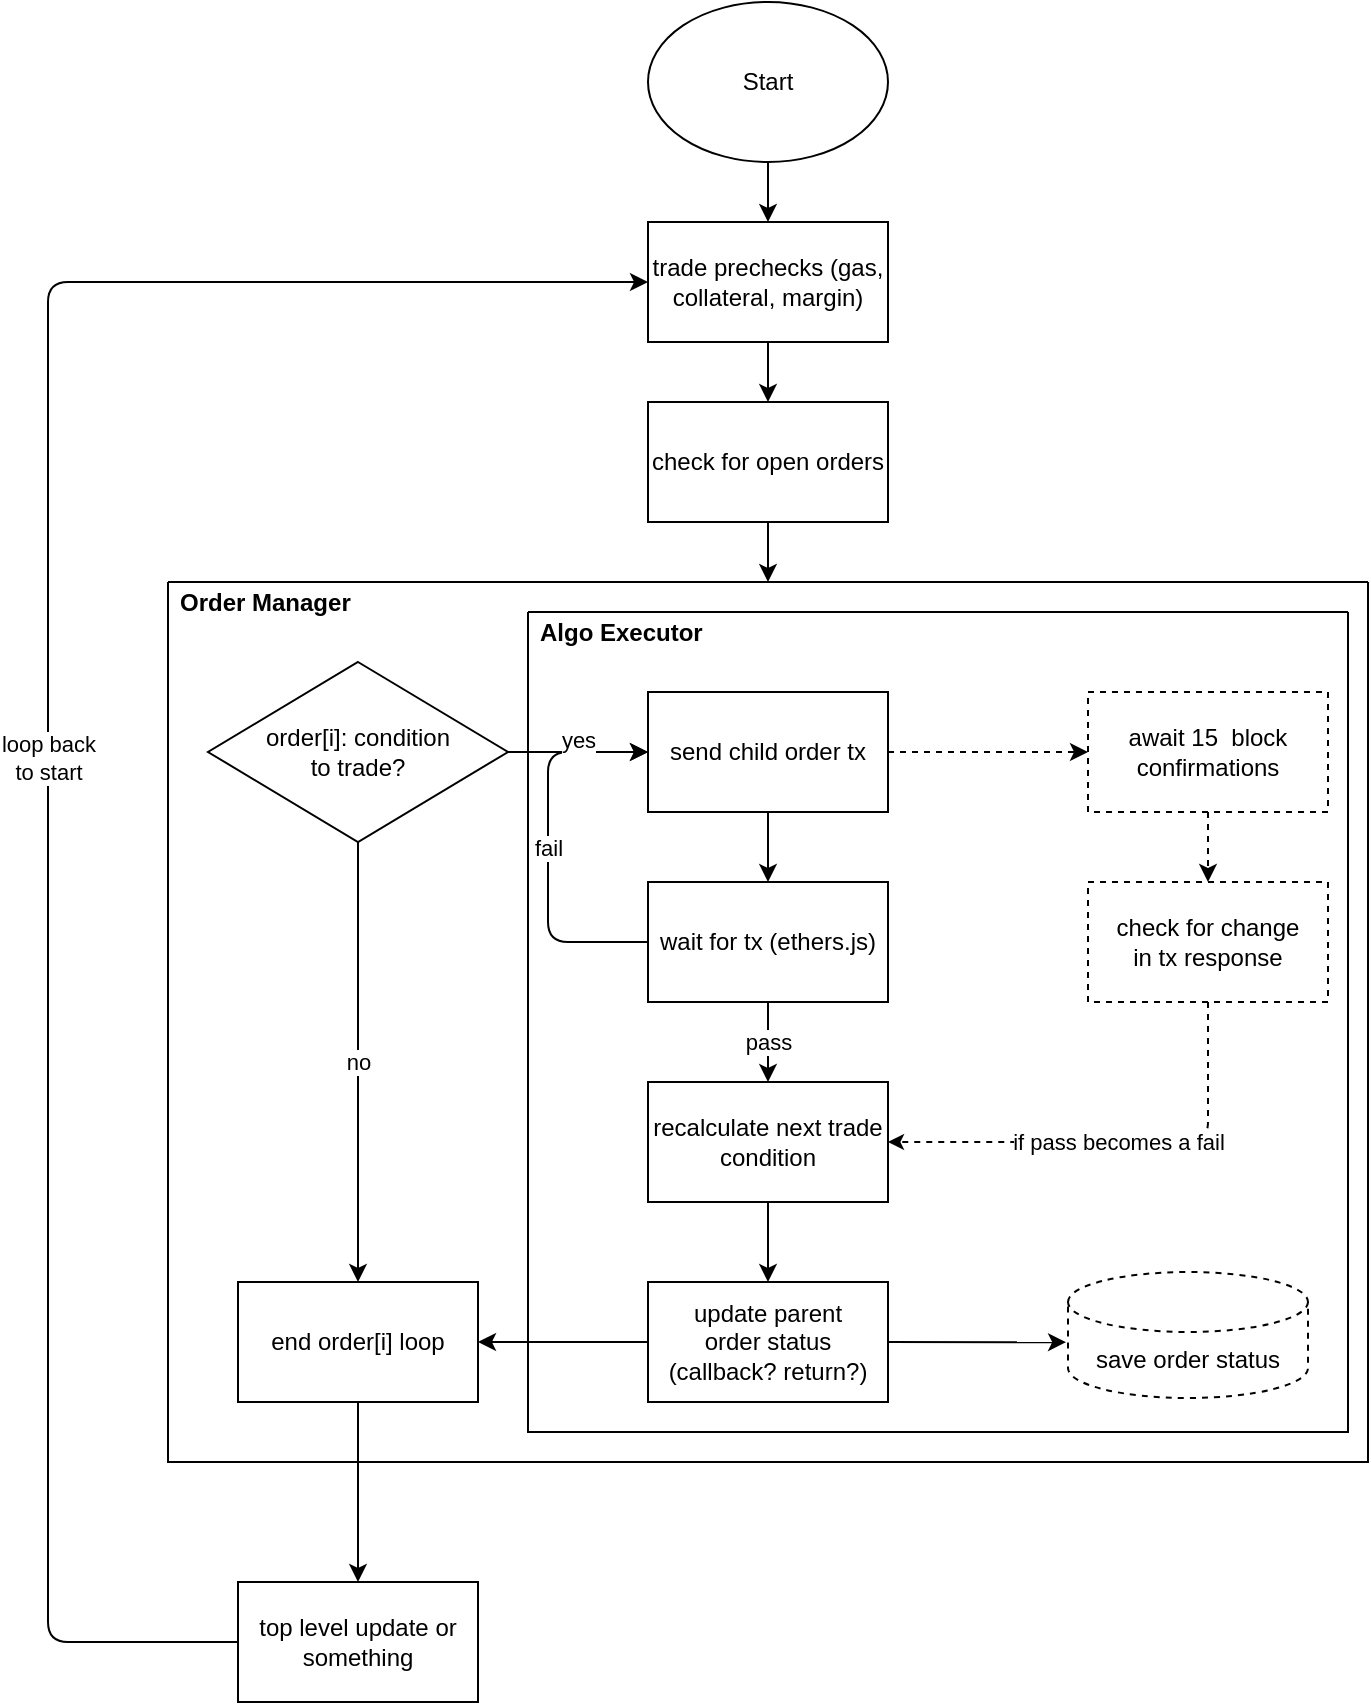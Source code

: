 <mxfile version="15.1.4" type="github">
  <diagram id="ZdmGk6IPYKaeDIPPrwFB" name="Page-1">
    <mxGraphModel dx="711" dy="381" grid="1" gridSize="10" guides="1" tooltips="1" connect="1" arrows="1" fold="1" page="1" pageScale="1" pageWidth="850" pageHeight="1100" math="0" shadow="0">
      <root>
        <mxCell id="0" />
        <mxCell id="1" parent="0" />
        <mxCell id="_0Pd_bxFQzBcdaT3m3x4-1" value="Start" style="ellipse;whiteSpace=wrap;html=1;" parent="1" vertex="1">
          <mxGeometry x="360" y="10" width="120" height="80" as="geometry" />
        </mxCell>
        <mxCell id="_0Pd_bxFQzBcdaT3m3x4-2" value="check for open orders" style="rounded=0;whiteSpace=wrap;html=1;" parent="1" vertex="1">
          <mxGeometry x="360" y="210" width="120" height="60" as="geometry" />
        </mxCell>
        <mxCell id="_0Pd_bxFQzBcdaT3m3x4-3" value="Order Manager" style="swimlane;startSize=0;align=left;spacingTop=19;glass=0;spacingLeft=4;" parent="1" vertex="1">
          <mxGeometry x="120" y="300" width="600" height="440" as="geometry" />
        </mxCell>
        <mxCell id="_0Pd_bxFQzBcdaT3m3x4-6" value="order[i]: condition &lt;br&gt;to trade?" style="rhombus;whiteSpace=wrap;html=1;" parent="_0Pd_bxFQzBcdaT3m3x4-3" vertex="1">
          <mxGeometry x="20" y="40" width="150" height="90" as="geometry" />
        </mxCell>
        <mxCell id="_0Pd_bxFQzBcdaT3m3x4-12" value="end order[i] loop" style="rounded=0;whiteSpace=wrap;html=1;glass=0;align=center;" parent="_0Pd_bxFQzBcdaT3m3x4-3" vertex="1">
          <mxGeometry x="35" y="350" width="120" height="60" as="geometry" />
        </mxCell>
        <mxCell id="_0Pd_bxFQzBcdaT3m3x4-27" value="no" style="endArrow=classic;html=1;entryX=0.5;entryY=0;entryDx=0;entryDy=0;exitX=0.5;exitY=1;exitDx=0;exitDy=0;" parent="_0Pd_bxFQzBcdaT3m3x4-3" source="_0Pd_bxFQzBcdaT3m3x4-6" target="_0Pd_bxFQzBcdaT3m3x4-12" edge="1">
          <mxGeometry width="50" height="50" relative="1" as="geometry">
            <mxPoint x="280" y="180" as="sourcePoint" />
            <mxPoint x="330" y="130" as="targetPoint" />
          </mxGeometry>
        </mxCell>
        <mxCell id="fV4Xxd_MAX1EYc8SzU0n-32" value="recalculate next trade condition" style="rounded=0;whiteSpace=wrap;html=1;glass=0;align=center;" vertex="1" parent="_0Pd_bxFQzBcdaT3m3x4-3">
          <mxGeometry x="240" y="250" width="120" height="60" as="geometry" />
        </mxCell>
        <mxCell id="fV4Xxd_MAX1EYc8SzU0n-34" value="update parent &lt;br&gt;order status (callback? return?)" style="rounded=0;whiteSpace=wrap;html=1;glass=0;align=center;" vertex="1" parent="_0Pd_bxFQzBcdaT3m3x4-3">
          <mxGeometry x="240" y="350" width="120" height="60" as="geometry" />
        </mxCell>
        <mxCell id="fV4Xxd_MAX1EYc8SzU0n-23" value="save order status" style="shape=cylinder3;whiteSpace=wrap;html=1;boundedLbl=1;backgroundOutline=1;size=15;glass=0;align=center;dashed=1;" vertex="1" parent="_0Pd_bxFQzBcdaT3m3x4-3">
          <mxGeometry x="450" y="345" width="120" height="63" as="geometry" />
        </mxCell>
        <mxCell id="fV4Xxd_MAX1EYc8SzU0n-35" value="" style="endArrow=classic;html=1;exitX=0.5;exitY=1;exitDx=0;exitDy=0;entryX=0.5;entryY=0;entryDx=0;entryDy=0;" edge="1" parent="_0Pd_bxFQzBcdaT3m3x4-3" source="fV4Xxd_MAX1EYc8SzU0n-32" target="fV4Xxd_MAX1EYc8SzU0n-34">
          <mxGeometry width="50" height="50" relative="1" as="geometry">
            <mxPoint x="280" y="330" as="sourcePoint" />
            <mxPoint x="300" y="350" as="targetPoint" />
          </mxGeometry>
        </mxCell>
        <mxCell id="fV4Xxd_MAX1EYc8SzU0n-37" value="" style="endArrow=classic;html=1;entryX=1;entryY=0.5;entryDx=0;entryDy=0;exitX=0;exitY=0.5;exitDx=0;exitDy=0;" edge="1" parent="_0Pd_bxFQzBcdaT3m3x4-3" source="fV4Xxd_MAX1EYc8SzU0n-34" target="_0Pd_bxFQzBcdaT3m3x4-12">
          <mxGeometry width="50" height="50" relative="1" as="geometry">
            <mxPoint x="280" y="330" as="sourcePoint" />
            <mxPoint x="330" y="280" as="targetPoint" />
          </mxGeometry>
        </mxCell>
        <mxCell id="fV4Xxd_MAX1EYc8SzU0n-38" value="" style="endArrow=classic;html=1;entryX=-0.008;entryY=0.557;entryDx=0;entryDy=0;entryPerimeter=0;exitX=1;exitY=0.5;exitDx=0;exitDy=0;" edge="1" parent="_0Pd_bxFQzBcdaT3m3x4-3" source="fV4Xxd_MAX1EYc8SzU0n-34" target="fV4Xxd_MAX1EYc8SzU0n-23">
          <mxGeometry width="50" height="50" relative="1" as="geometry">
            <mxPoint x="280" y="330" as="sourcePoint" />
            <mxPoint x="330" y="280" as="targetPoint" />
          </mxGeometry>
        </mxCell>
        <mxCell id="_0Pd_bxFQzBcdaT3m3x4-34" value="" style="endArrow=classic;html=1;entryX=0.5;entryY=0;entryDx=0;entryDy=0;exitX=0.5;exitY=1;exitDx=0;exitDy=0;" parent="1" source="_0Pd_bxFQzBcdaT3m3x4-2" target="_0Pd_bxFQzBcdaT3m3x4-3" edge="1">
          <mxGeometry width="50" height="50" relative="1" as="geometry">
            <mxPoint x="400" y="490" as="sourcePoint" />
            <mxPoint x="450" y="440" as="targetPoint" />
          </mxGeometry>
        </mxCell>
        <mxCell id="_0Pd_bxFQzBcdaT3m3x4-35" value="trade prechecks (gas, collateral, margin)" style="rounded=0;whiteSpace=wrap;html=1;" parent="1" vertex="1">
          <mxGeometry x="360" y="120" width="120" height="60" as="geometry" />
        </mxCell>
        <mxCell id="_0Pd_bxFQzBcdaT3m3x4-36" value="" style="endArrow=classic;html=1;entryX=0.5;entryY=0;entryDx=0;entryDy=0;exitX=0.5;exitY=1;exitDx=0;exitDy=0;" parent="1" source="_0Pd_bxFQzBcdaT3m3x4-35" target="_0Pd_bxFQzBcdaT3m3x4-2" edge="1">
          <mxGeometry width="50" height="50" relative="1" as="geometry">
            <mxPoint x="400" y="390" as="sourcePoint" />
            <mxPoint x="450" y="340" as="targetPoint" />
          </mxGeometry>
        </mxCell>
        <mxCell id="_0Pd_bxFQzBcdaT3m3x4-37" value="" style="endArrow=classic;html=1;entryX=0.5;entryY=0;entryDx=0;entryDy=0;exitX=0.5;exitY=1;exitDx=0;exitDy=0;" parent="1" source="_0Pd_bxFQzBcdaT3m3x4-1" target="_0Pd_bxFQzBcdaT3m3x4-35" edge="1">
          <mxGeometry width="50" height="50" relative="1" as="geometry">
            <mxPoint x="400" y="390" as="sourcePoint" />
            <mxPoint x="450" y="340" as="targetPoint" />
          </mxGeometry>
        </mxCell>
        <mxCell id="_0Pd_bxFQzBcdaT3m3x4-49" value="" style="endArrow=classic;html=1;exitX=0.5;exitY=1;exitDx=0;exitDy=0;entryX=0.5;entryY=0;entryDx=0;entryDy=0;" parent="1" source="_0Pd_bxFQzBcdaT3m3x4-12" target="_0Pd_bxFQzBcdaT3m3x4-51" edge="1">
          <mxGeometry width="50" height="50" relative="1" as="geometry">
            <mxPoint x="400" y="670" as="sourcePoint" />
            <mxPoint x="215" y="820" as="targetPoint" />
          </mxGeometry>
        </mxCell>
        <mxCell id="_0Pd_bxFQzBcdaT3m3x4-51" value="top level update or something" style="rounded=0;whiteSpace=wrap;html=1;glass=0;align=center;" parent="1" vertex="1">
          <mxGeometry x="155" y="800" width="120" height="60" as="geometry" />
        </mxCell>
        <mxCell id="_0Pd_bxFQzBcdaT3m3x4-52" value="loop back&lt;br&gt;to start" style="endArrow=classic;html=1;entryX=0;entryY=0.5;entryDx=0;entryDy=0;exitX=0;exitY=0.5;exitDx=0;exitDy=0;edgeStyle=orthogonalEdgeStyle;" parent="1" source="_0Pd_bxFQzBcdaT3m3x4-51" target="_0Pd_bxFQzBcdaT3m3x4-35" edge="1">
          <mxGeometry width="50" height="50" relative="1" as="geometry">
            <mxPoint x="400" y="540" as="sourcePoint" />
            <mxPoint x="270" y="180" as="targetPoint" />
            <Array as="points">
              <mxPoint x="60" y="830" />
              <mxPoint x="60" y="150" />
            </Array>
          </mxGeometry>
        </mxCell>
        <mxCell id="fV4Xxd_MAX1EYc8SzU0n-3" value="Algo Executor" style="swimlane;startSize=0;align=left;spacingLeft=4;spacingTop=19;" vertex="1" parent="1">
          <mxGeometry x="300" y="315" width="410" height="410" as="geometry" />
        </mxCell>
        <mxCell id="fV4Xxd_MAX1EYc8SzU0n-19" value="send child order tx" style="rounded=0;whiteSpace=wrap;html=1;glass=0;align=center;" vertex="1" parent="fV4Xxd_MAX1EYc8SzU0n-3">
          <mxGeometry x="60" y="40" width="120" height="60" as="geometry" />
        </mxCell>
        <mxCell id="fV4Xxd_MAX1EYc8SzU0n-20" value="wait for tx (ethers.js)" style="rounded=0;whiteSpace=wrap;html=1;glass=0;align=center;" vertex="1" parent="fV4Xxd_MAX1EYc8SzU0n-3">
          <mxGeometry x="60" y="135" width="120" height="60" as="geometry" />
        </mxCell>
        <mxCell id="fV4Xxd_MAX1EYc8SzU0n-21" value="await 15&amp;nbsp; block confirmations" style="rounded=0;whiteSpace=wrap;html=1;glass=0;align=center;dashed=1;" vertex="1" parent="fV4Xxd_MAX1EYc8SzU0n-3">
          <mxGeometry x="280" y="40" width="120" height="60" as="geometry" />
        </mxCell>
        <mxCell id="fV4Xxd_MAX1EYc8SzU0n-24" value="" style="endArrow=classic;html=1;entryX=0;entryY=0.5;entryDx=0;entryDy=0;exitX=1;exitY=0.5;exitDx=0;exitDy=0;dashed=1;" edge="1" parent="fV4Xxd_MAX1EYc8SzU0n-3" source="fV4Xxd_MAX1EYc8SzU0n-19" target="fV4Xxd_MAX1EYc8SzU0n-21">
          <mxGeometry width="50" height="50" relative="1" as="geometry">
            <mxPoint x="70" y="-225" as="sourcePoint" />
            <mxPoint x="120" y="-275" as="targetPoint" />
          </mxGeometry>
        </mxCell>
        <mxCell id="fV4Xxd_MAX1EYc8SzU0n-25" value="" style="endArrow=classic;html=1;exitX=0.5;exitY=1;exitDx=0;exitDy=0;entryX=0.5;entryY=0;entryDx=0;entryDy=0;" edge="1" parent="fV4Xxd_MAX1EYc8SzU0n-3" source="fV4Xxd_MAX1EYc8SzU0n-19" target="fV4Xxd_MAX1EYc8SzU0n-20">
          <mxGeometry width="50" height="50" relative="1" as="geometry">
            <mxPoint x="-20" y="-135" as="sourcePoint" />
            <mxPoint x="110" y="-155" as="targetPoint" />
          </mxGeometry>
        </mxCell>
        <mxCell id="fV4Xxd_MAX1EYc8SzU0n-29" value="check for change &lt;br&gt;in tx response" style="rounded=0;whiteSpace=wrap;html=1;glass=0;align=center;dashed=1;" vertex="1" parent="fV4Xxd_MAX1EYc8SzU0n-3">
          <mxGeometry x="280" y="135" width="120" height="60" as="geometry" />
        </mxCell>
        <mxCell id="fV4Xxd_MAX1EYc8SzU0n-30" value="" style="endArrow=classic;html=1;entryX=0.5;entryY=0;entryDx=0;entryDy=0;exitX=0.5;exitY=1;exitDx=0;exitDy=0;dashed=1;" edge="1" parent="fV4Xxd_MAX1EYc8SzU0n-3" source="fV4Xxd_MAX1EYc8SzU0n-21" target="fV4Xxd_MAX1EYc8SzU0n-29">
          <mxGeometry width="50" height="50" relative="1" as="geometry">
            <mxPoint x="-20" y="-135" as="sourcePoint" />
            <mxPoint x="30" y="-185" as="targetPoint" />
          </mxGeometry>
        </mxCell>
        <mxCell id="fV4Xxd_MAX1EYc8SzU0n-31" value="fail" style="endArrow=classic;html=1;entryX=0;entryY=0.5;entryDx=0;entryDy=0;exitX=0;exitY=0.5;exitDx=0;exitDy=0;edgeStyle=orthogonalEdgeStyle;" edge="1" parent="fV4Xxd_MAX1EYc8SzU0n-3" source="fV4Xxd_MAX1EYc8SzU0n-20" target="fV4Xxd_MAX1EYc8SzU0n-19">
          <mxGeometry width="50" height="50" relative="1" as="geometry">
            <mxPoint x="-140" y="-150" as="sourcePoint" />
            <mxPoint x="-90" y="-200" as="targetPoint" />
            <Array as="points">
              <mxPoint x="10" y="165" />
              <mxPoint x="10" y="70" />
            </Array>
          </mxGeometry>
        </mxCell>
        <mxCell id="_0Pd_bxFQzBcdaT3m3x4-26" value="yes" style="endArrow=classic;html=1;exitX=1;exitY=0.5;exitDx=0;exitDy=0;entryX=0;entryY=0.5;entryDx=0;entryDy=0;spacingTop=-12;" parent="1" source="_0Pd_bxFQzBcdaT3m3x4-6" target="fV4Xxd_MAX1EYc8SzU0n-19" edge="1">
          <mxGeometry width="50" height="50" relative="1" as="geometry">
            <mxPoint x="400" y="480" as="sourcePoint" />
            <mxPoint x="360" y="385" as="targetPoint" />
          </mxGeometry>
        </mxCell>
        <mxCell id="fV4Xxd_MAX1EYc8SzU0n-26" value="pass" style="endArrow=classic;html=1;exitX=0.5;exitY=1;exitDx=0;exitDy=0;" edge="1" parent="1" source="fV4Xxd_MAX1EYc8SzU0n-20" target="fV4Xxd_MAX1EYc8SzU0n-32">
          <mxGeometry width="50" height="50" relative="1" as="geometry">
            <mxPoint x="280" y="180" as="sourcePoint" />
            <mxPoint x="420" y="550" as="targetPoint" />
          </mxGeometry>
        </mxCell>
        <mxCell id="fV4Xxd_MAX1EYc8SzU0n-39" value="if pass becomes a fail" style="endArrow=classic;html=1;endSize=5;entryX=1;entryY=0.5;entryDx=0;entryDy=0;exitX=0.5;exitY=1;exitDx=0;exitDy=0;edgeStyle=orthogonalEdgeStyle;dashed=1;" edge="1" parent="1" source="fV4Xxd_MAX1EYc8SzU0n-29" target="fV4Xxd_MAX1EYc8SzU0n-32">
          <mxGeometry width="50" height="50" relative="1" as="geometry">
            <mxPoint x="550" y="600" as="sourcePoint" />
            <mxPoint x="600" y="550" as="targetPoint" />
          </mxGeometry>
        </mxCell>
      </root>
    </mxGraphModel>
  </diagram>
</mxfile>
